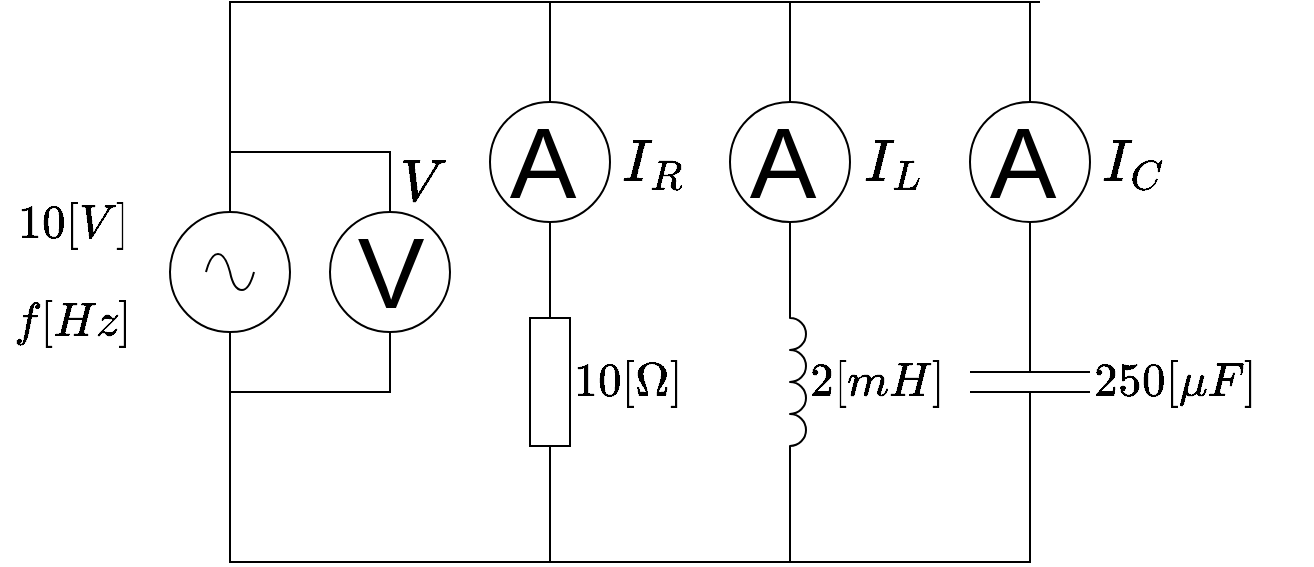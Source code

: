 <mxfile version="17.4.2" type="device"><diagram id="K-vh9yHclkRBoAZpLmzm" name="ページ1"><mxGraphModel dx="614" dy="471" grid="1" gridSize="10" guides="1" tooltips="1" connect="1" arrows="1" fold="1" page="1" pageScale="1" pageWidth="827" pageHeight="1169" math="1" shadow="0"><root><mxCell id="0"/><mxCell id="1" parent="0"/><mxCell id="Gue9ApoV-_UrFy_3exLb-1" value="" style="endArrow=none;html=1;rounded=0;exitX=0.5;exitY=1;exitDx=0;exitDy=0;" edge="1" parent="1" source="IsCvjdXjNa_2V01Ni_Fw-13"><mxGeometry width="50" height="50" relative="1" as="geometry"><mxPoint x="390" y="460" as="sourcePoint"/><mxPoint x="200" y="440" as="targetPoint"/><Array as="points"><mxPoint x="280" y="440"/></Array></mxGeometry></mxCell><mxCell id="Gue9ApoV-_UrFy_3exLb-2" value="" style="group" vertex="1" connectable="0" parent="1"><mxGeometry x="85" y="245" width="610" height="280" as="geometry"/></mxCell><mxCell id="IsCvjdXjNa_2V01Ni_Fw-1" value="" style="pointerEvents=1;verticalLabelPosition=middle;shadow=0;dashed=0;align=right;html=1;verticalAlign=middle;shape=mxgraph.electrical.signal_sources.source;aspect=fixed;points=[[0.5,0,0],[1,0.5,0],[0.5,1,0],[0,0.5,0]];elSignalType=ac;labelPosition=left;spacingRight=8;" parent="Gue9ApoV-_UrFy_3exLb-2" vertex="1"><mxGeometry x="85" y="105" width="60" height="60" as="geometry"/></mxCell><mxCell id="IsCvjdXjNa_2V01Ni_Fw-2" value="`10[\Omega]`" style="pointerEvents=1;verticalLabelPosition=middle;shadow=0;dashed=0;align=left;html=1;verticalAlign=middle;shape=mxgraph.electrical.resistors.resistor_1;direction=south;labelPosition=right;fontSize=20;spacingRight=8;" parent="Gue9ApoV-_UrFy_3exLb-2" vertex="1"><mxGeometry x="265" y="140" width="20" height="100" as="geometry"/></mxCell><mxCell id="IsCvjdXjNa_2V01Ni_Fw-3" value="`250[\mu F]`" style="pointerEvents=1;verticalLabelPosition=middle;shadow=0;dashed=0;align=left;html=1;verticalAlign=middle;shape=mxgraph.electrical.capacitors.capacitor_1;direction=south;labelPosition=right;fontSize=20;spacingRight=8;" parent="Gue9ApoV-_UrFy_3exLb-2" vertex="1"><mxGeometry x="485" y="140" width="60" height="100" as="geometry"/></mxCell><mxCell id="IsCvjdXjNa_2V01Ni_Fw-4" value="`2[mH]`" style="pointerEvents=1;verticalLabelPosition=middle;shadow=0;dashed=0;align=left;html=1;verticalAlign=middle;shape=mxgraph.electrical.inductors.inductor_3;direction=south;labelPosition=right;fontSize=20;spacingRight=8;" parent="Gue9ApoV-_UrFy_3exLb-2" vertex="1"><mxGeometry x="395" y="140" width="8" height="100" as="geometry"/></mxCell><mxCell id="IsCvjdXjNa_2V01Ni_Fw-5" value="" style="endArrow=none;html=1;rounded=0;entryX=1;entryY=0.5;entryDx=0;entryDy=0;entryPerimeter=0;exitX=0.5;exitY=1;exitDx=0;exitDy=0;exitPerimeter=0;spacingRight=8;" parent="Gue9ApoV-_UrFy_3exLb-2" source="IsCvjdXjNa_2V01Ni_Fw-1" target="IsCvjdXjNa_2V01Ni_Fw-3" edge="1"><mxGeometry width="50" height="50" relative="1" as="geometry"><mxPoint x="345" y="220" as="sourcePoint"/><mxPoint x="395" y="170" as="targetPoint"/><Array as="points"><mxPoint x="115" y="280"/><mxPoint x="515" y="280"/></Array></mxGeometry></mxCell><mxCell id="IsCvjdXjNa_2V01Ni_Fw-6" value="" style="endArrow=none;html=1;rounded=0;startArrow=none;entryX=0.5;entryY=0;entryDx=0;entryDy=0;spacingRight=8;" parent="Gue9ApoV-_UrFy_3exLb-2" target="IsCvjdXjNa_2V01Ni_Fw-16" edge="1"><mxGeometry width="50" height="50" relative="1" as="geometry"><mxPoint x="330" as="sourcePoint"/><mxPoint x="435" y="30" as="targetPoint"/><Array as="points"><mxPoint x="515"/></Array></mxGeometry></mxCell><mxCell id="IsCvjdXjNa_2V01Ni_Fw-11" value="&lt;span style=&quot;text-align: right; font-size: 20px;&quot;&gt;`10[V]`&lt;/span&gt;&lt;br style=&quot;text-align: right; font-size: 20px;&quot;&gt;&lt;br style=&quot;text-align: right; font-size: 20px;&quot;&gt;&lt;span style=&quot;text-align: right; font-size: 20px;&quot;&gt;`f[Hz]`&lt;/span&gt;" style="text;html=1;align=center;verticalAlign=middle;resizable=0;points=[];autosize=1;strokeColor=none;fillColor=none;fontSize=20;spacingRight=8;" parent="Gue9ApoV-_UrFy_3exLb-2" vertex="1"><mxGeometry y="95" width="80" height="80" as="geometry"/></mxCell><mxCell id="IsCvjdXjNa_2V01Ni_Fw-12" value="A" style="verticalLabelPosition=middle;shadow=0;dashed=0;align=center;html=1;verticalAlign=middle;strokeWidth=1;shape=ellipse;aspect=fixed;fontSize=50;spacingRight=8;" parent="Gue9ApoV-_UrFy_3exLb-2" vertex="1"><mxGeometry x="245" y="50" width="60" height="60" as="geometry"/></mxCell><mxCell id="IsCvjdXjNa_2V01Ni_Fw-14" value="" style="endArrow=none;html=1;rounded=0;exitX=0.5;exitY=0;exitDx=0;exitDy=0;exitPerimeter=0;spacingRight=8;" parent="Gue9ApoV-_UrFy_3exLb-2" source="IsCvjdXjNa_2V01Ni_Fw-1" edge="1"><mxGeometry width="50" height="50" relative="1" as="geometry"><mxPoint x="115" y="160" as="sourcePoint"/><mxPoint x="520" as="targetPoint"/><Array as="points"><mxPoint x="115"/></Array></mxGeometry></mxCell><mxCell id="IsCvjdXjNa_2V01Ni_Fw-15" value="A" style="verticalLabelPosition=middle;shadow=0;dashed=0;align=center;html=1;verticalAlign=middle;strokeWidth=1;shape=ellipse;aspect=fixed;fontSize=50;spacingRight=8;" parent="Gue9ApoV-_UrFy_3exLb-2" vertex="1"><mxGeometry x="365" y="50" width="60" height="60" as="geometry"/></mxCell><mxCell id="IsCvjdXjNa_2V01Ni_Fw-16" value="A" style="verticalLabelPosition=middle;shadow=0;dashed=0;align=center;html=1;verticalAlign=middle;strokeWidth=1;shape=ellipse;aspect=fixed;fontSize=50;spacingRight=8;" parent="Gue9ApoV-_UrFy_3exLb-2" vertex="1"><mxGeometry x="485" y="50" width="60" height="60" as="geometry"/></mxCell><mxCell id="IsCvjdXjNa_2V01Ni_Fw-24" value="`V`" style="text;html=1;align=center;verticalAlign=middle;resizable=0;points=[];autosize=1;strokeColor=none;fillColor=none;fontSize=25;spacingRight=8;" parent="Gue9ApoV-_UrFy_3exLb-2" vertex="1"><mxGeometry x="185" y="70" width="60" height="40" as="geometry"/></mxCell><mxCell id="IsCvjdXjNa_2V01Ni_Fw-26" value="`I_L`" style="text;html=1;align=center;verticalAlign=middle;resizable=0;points=[];autosize=1;strokeColor=none;fillColor=none;fontSize=25;spacingRight=8;" parent="Gue9ApoV-_UrFy_3exLb-2" vertex="1"><mxGeometry x="410" y="60" width="80" height="40" as="geometry"/></mxCell><mxCell id="IsCvjdXjNa_2V01Ni_Fw-27" value="`I_C`" style="text;html=1;align=center;verticalAlign=middle;resizable=0;points=[];autosize=1;strokeColor=none;fillColor=none;fontSize=25;spacingRight=8;" parent="Gue9ApoV-_UrFy_3exLb-2" vertex="1"><mxGeometry x="530" y="60" width="80" height="40" as="geometry"/></mxCell><mxCell id="7ofLoIQ79o6aIifMjWiT-3" value="`I_R`" style="text;html=1;align=center;verticalAlign=middle;resizable=0;points=[];autosize=1;strokeColor=none;fillColor=none;fontSize=25;spacingRight=8;" parent="Gue9ApoV-_UrFy_3exLb-2" vertex="1"><mxGeometry x="290" y="60" width="80" height="40" as="geometry"/></mxCell><mxCell id="7ofLoIQ79o6aIifMjWiT-5" value="" style="endArrow=none;html=1;rounded=0;exitX=0;exitY=0.5;exitDx=0;exitDy=0;exitPerimeter=0;spacingRight=8;" parent="Gue9ApoV-_UrFy_3exLb-2" source="IsCvjdXjNa_2V01Ni_Fw-3" edge="1"><mxGeometry width="50" height="50" relative="1" as="geometry"><mxPoint x="295" y="170" as="sourcePoint"/><mxPoint x="515" y="110" as="targetPoint"/></mxGeometry></mxCell><mxCell id="7ofLoIQ79o6aIifMjWiT-6" value="" style="endArrow=none;html=1;rounded=0;spacingRight=8;" parent="Gue9ApoV-_UrFy_3exLb-2" source="IsCvjdXjNa_2V01Ni_Fw-15" edge="1"><mxGeometry width="50" height="50" relative="1" as="geometry"><mxPoint x="295" y="170" as="sourcePoint"/><mxPoint x="395" as="targetPoint"/></mxGeometry></mxCell><mxCell id="7ofLoIQ79o6aIifMjWiT-8" value="" style="endArrow=none;html=1;rounded=0;entryX=0.5;entryY=1;entryDx=0;entryDy=0;spacingRight=8;" parent="Gue9ApoV-_UrFy_3exLb-2" target="IsCvjdXjNa_2V01Ni_Fw-15" edge="1"><mxGeometry width="50" height="50" relative="1" as="geometry"><mxPoint x="395" y="140" as="sourcePoint"/><mxPoint x="375" y="120" as="targetPoint"/></mxGeometry></mxCell><mxCell id="7ofLoIQ79o6aIifMjWiT-9" value="" style="endArrow=none;html=1;rounded=0;exitX=1;exitY=1;exitDx=0;exitDy=0;exitPerimeter=0;spacingRight=8;" parent="Gue9ApoV-_UrFy_3exLb-2" source="IsCvjdXjNa_2V01Ni_Fw-4" edge="1"><mxGeometry width="50" height="50" relative="1" as="geometry"><mxPoint x="325" y="170" as="sourcePoint"/><mxPoint x="395" y="280" as="targetPoint"/></mxGeometry></mxCell><mxCell id="7ofLoIQ79o6aIifMjWiT-10" value="" style="endArrow=none;html=1;rounded=0;exitX=0.5;exitY=0;exitDx=0;exitDy=0;spacingRight=8;" parent="Gue9ApoV-_UrFy_3exLb-2" source="IsCvjdXjNa_2V01Ni_Fw-12" edge="1"><mxGeometry width="50" height="50" relative="1" as="geometry"><mxPoint x="255" y="130" as="sourcePoint"/><mxPoint x="275" as="targetPoint"/></mxGeometry></mxCell><mxCell id="7ofLoIQ79o6aIifMjWiT-11" value="" style="endArrow=none;html=1;rounded=0;exitX=0;exitY=0.5;exitDx=0;exitDy=0;exitPerimeter=0;entryX=0.5;entryY=1;entryDx=0;entryDy=0;spacingRight=8;" parent="Gue9ApoV-_UrFy_3exLb-2" source="IsCvjdXjNa_2V01Ni_Fw-2" target="IsCvjdXjNa_2V01Ni_Fw-12" edge="1"><mxGeometry width="50" height="50" relative="1" as="geometry"><mxPoint x="255" y="130" as="sourcePoint"/><mxPoint x="305" y="80" as="targetPoint"/></mxGeometry></mxCell><mxCell id="7ofLoIQ79o6aIifMjWiT-12" value="" style="endArrow=none;html=1;rounded=0;entryX=1;entryY=0.5;entryDx=0;entryDy=0;entryPerimeter=0;spacingRight=8;" parent="Gue9ApoV-_UrFy_3exLb-2" target="IsCvjdXjNa_2V01Ni_Fw-2" edge="1"><mxGeometry width="50" height="50" relative="1" as="geometry"><mxPoint x="275" y="280" as="sourcePoint"/><mxPoint x="305" y="80" as="targetPoint"/></mxGeometry></mxCell><mxCell id="IsCvjdXjNa_2V01Ni_Fw-13" value="V" style="verticalLabelPosition=middle;shadow=0;dashed=0;align=center;html=1;verticalAlign=middle;strokeWidth=1;shape=ellipse;aspect=fixed;fontSize=50;" parent="Gue9ApoV-_UrFy_3exLb-2" vertex="1"><mxGeometry x="165" y="105" width="60" height="60" as="geometry"/></mxCell><mxCell id="Gue9ApoV-_UrFy_3exLb-3" value="" style="endArrow=none;html=1;rounded=0;entryX=0.5;entryY=0;entryDx=0;entryDy=0;" edge="1" parent="1" target="IsCvjdXjNa_2V01Ni_Fw-13"><mxGeometry width="50" height="50" relative="1" as="geometry"><mxPoint x="200" y="320" as="sourcePoint"/><mxPoint x="330" y="420" as="targetPoint"/><Array as="points"><mxPoint x="280" y="320"/></Array></mxGeometry></mxCell></root></mxGraphModel></diagram></mxfile>